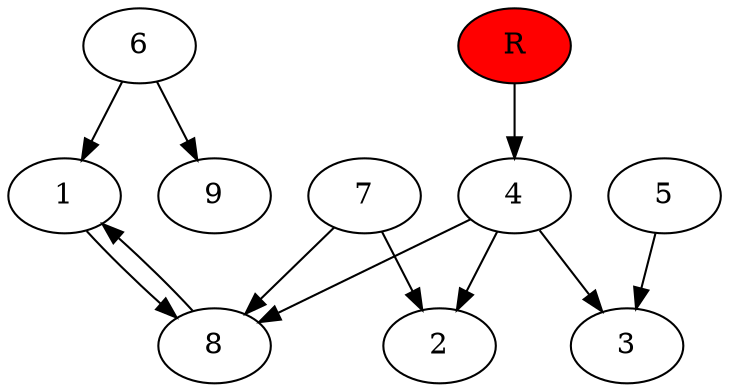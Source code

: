 digraph prb34282 {
	1
	2
	3
	4
	5
	6
	7
	8
	R [fillcolor="#ff0000" style=filled]
	1 -> 8
	4 -> 2
	4 -> 3
	4 -> 8
	5 -> 3
	6 -> 1
	6 -> 9
	7 -> 2
	7 -> 8
	8 -> 1
	R -> 4
}
